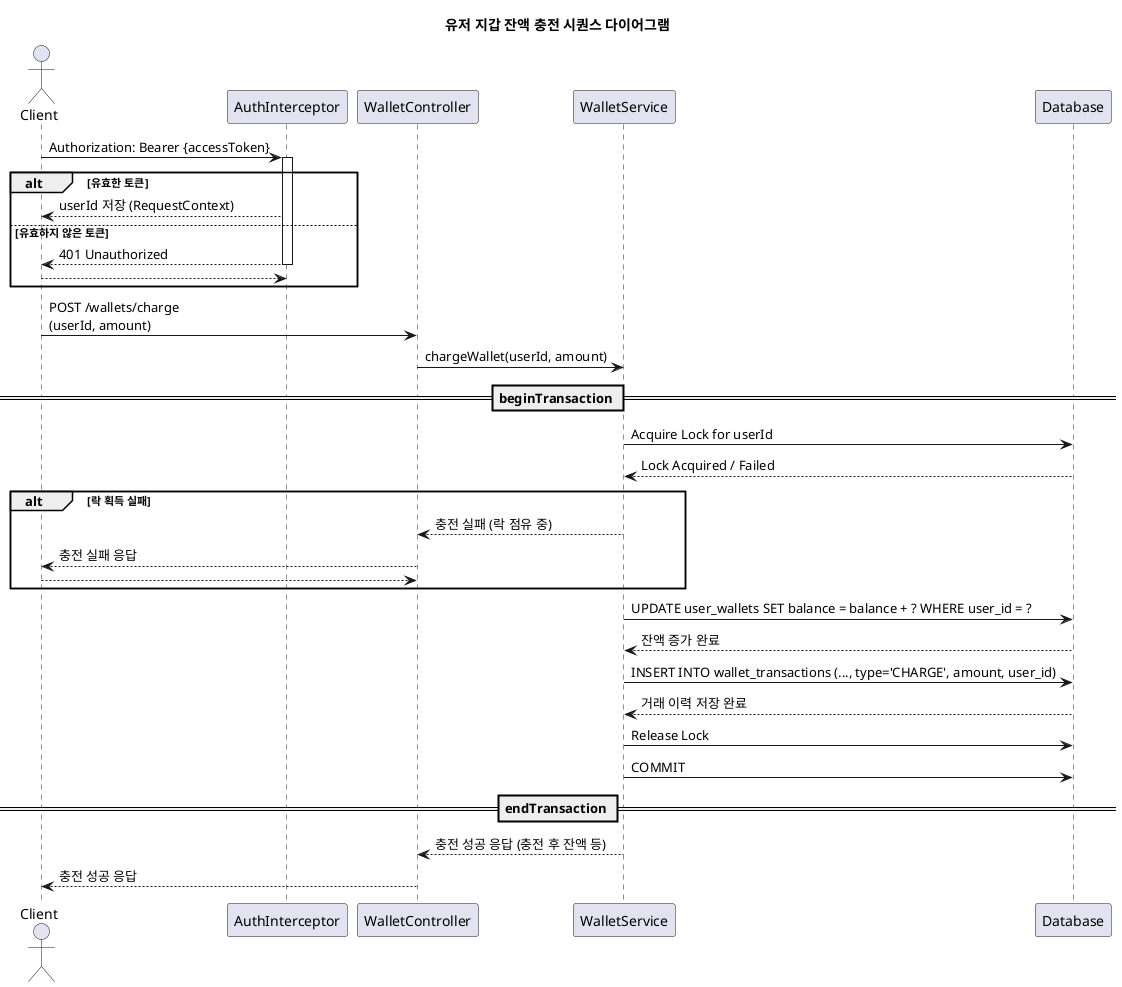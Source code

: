 @startuml
title 유저 지갑 잔액 충전 시퀀스 다이어그램

actor Client
participant "AuthInterceptor" as Auth
participant "WalletController" as API
participant "WalletService" as Wallet
participant Database

Client -> Auth : Authorization: Bearer {accessToken}
activate Auth
alt 유효한 토큰
    Auth --> Client : userId 저장 (RequestContext)
else 유효하지 않은 토큰
    Auth --> Client : 401 Unauthorized
    deactivate Auth
    return
end
deactivate Auth

Client -> API : POST /wallets/charge\n(userId, amount)

API -> Wallet : chargeWallet(userId, amount)

== beginTransaction ==
Wallet -> Database : Acquire Lock for userId
Database --> Wallet : Lock Acquired / Failed

alt 락 획득 실패
    Wallet --> API : 충전 실패 (락 점유 중)
    API --> Client : 충전 실패 응답
    return
end

Wallet -> Database : UPDATE user_wallets SET balance = balance + ? WHERE user_id = ?
Database --> Wallet : 잔액 증가 완료

Wallet -> Database : INSERT INTO wallet_transactions (..., type='CHARGE', amount, user_id)
Database --> Wallet : 거래 이력 저장 완료

Wallet -> Database : Release Lock
Wallet -> Database : COMMIT
== endTransaction ==

Wallet --> API : 충전 성공 응답 (충전 후 잔액 등)
API --> Client : 충전 성공 응답

@enduml

